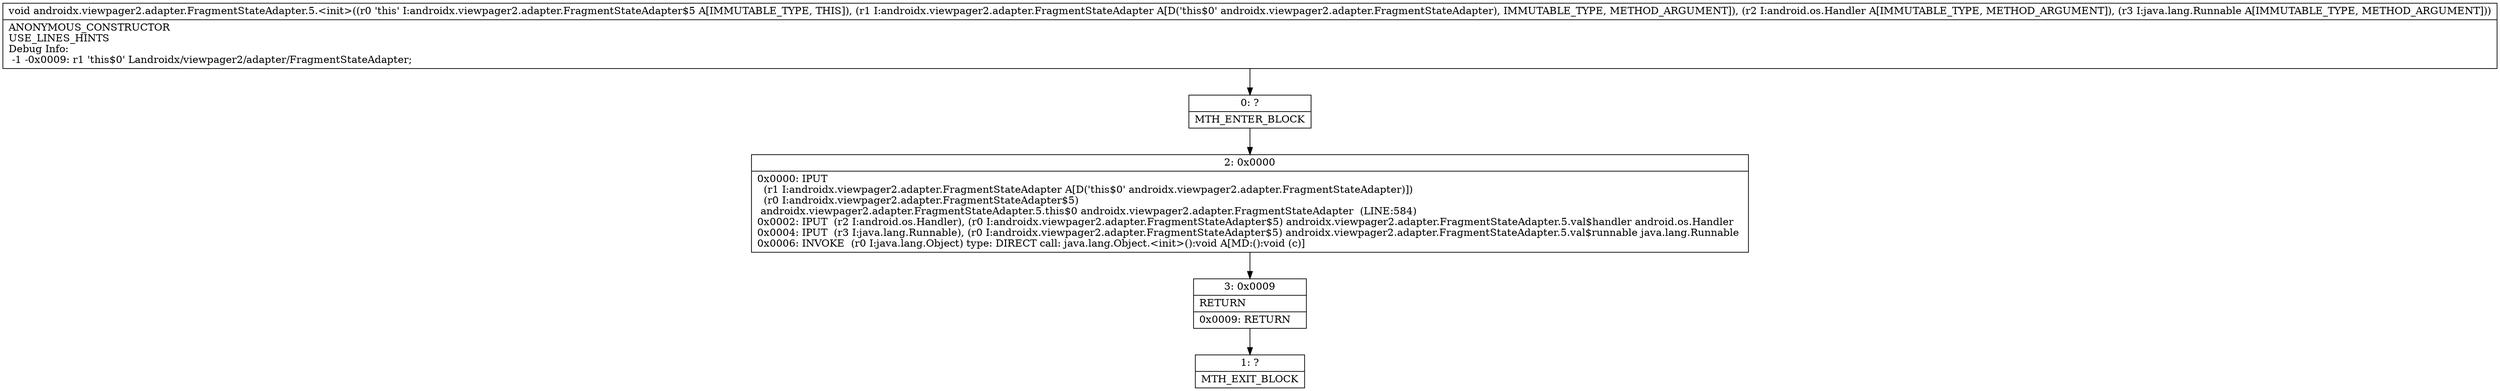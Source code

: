 digraph "CFG forandroidx.viewpager2.adapter.FragmentStateAdapter.5.\<init\>(Landroidx\/viewpager2\/adapter\/FragmentStateAdapter;Landroid\/os\/Handler;Ljava\/lang\/Runnable;)V" {
Node_0 [shape=record,label="{0\:\ ?|MTH_ENTER_BLOCK\l}"];
Node_2 [shape=record,label="{2\:\ 0x0000|0x0000: IPUT  \l  (r1 I:androidx.viewpager2.adapter.FragmentStateAdapter A[D('this$0' androidx.viewpager2.adapter.FragmentStateAdapter)])\l  (r0 I:androidx.viewpager2.adapter.FragmentStateAdapter$5)\l androidx.viewpager2.adapter.FragmentStateAdapter.5.this$0 androidx.viewpager2.adapter.FragmentStateAdapter  (LINE:584)\l0x0002: IPUT  (r2 I:android.os.Handler), (r0 I:androidx.viewpager2.adapter.FragmentStateAdapter$5) androidx.viewpager2.adapter.FragmentStateAdapter.5.val$handler android.os.Handler \l0x0004: IPUT  (r3 I:java.lang.Runnable), (r0 I:androidx.viewpager2.adapter.FragmentStateAdapter$5) androidx.viewpager2.adapter.FragmentStateAdapter.5.val$runnable java.lang.Runnable \l0x0006: INVOKE  (r0 I:java.lang.Object) type: DIRECT call: java.lang.Object.\<init\>():void A[MD:():void (c)]\l}"];
Node_3 [shape=record,label="{3\:\ 0x0009|RETURN\l|0x0009: RETURN   \l}"];
Node_1 [shape=record,label="{1\:\ ?|MTH_EXIT_BLOCK\l}"];
MethodNode[shape=record,label="{void androidx.viewpager2.adapter.FragmentStateAdapter.5.\<init\>((r0 'this' I:androidx.viewpager2.adapter.FragmentStateAdapter$5 A[IMMUTABLE_TYPE, THIS]), (r1 I:androidx.viewpager2.adapter.FragmentStateAdapter A[D('this$0' androidx.viewpager2.adapter.FragmentStateAdapter), IMMUTABLE_TYPE, METHOD_ARGUMENT]), (r2 I:android.os.Handler A[IMMUTABLE_TYPE, METHOD_ARGUMENT]), (r3 I:java.lang.Runnable A[IMMUTABLE_TYPE, METHOD_ARGUMENT]))  | ANONYMOUS_CONSTRUCTOR\lUSE_LINES_HINTS\lDebug Info:\l  \-1 \-0x0009: r1 'this$0' Landroidx\/viewpager2\/adapter\/FragmentStateAdapter;\l}"];
MethodNode -> Node_0;Node_0 -> Node_2;
Node_2 -> Node_3;
Node_3 -> Node_1;
}

